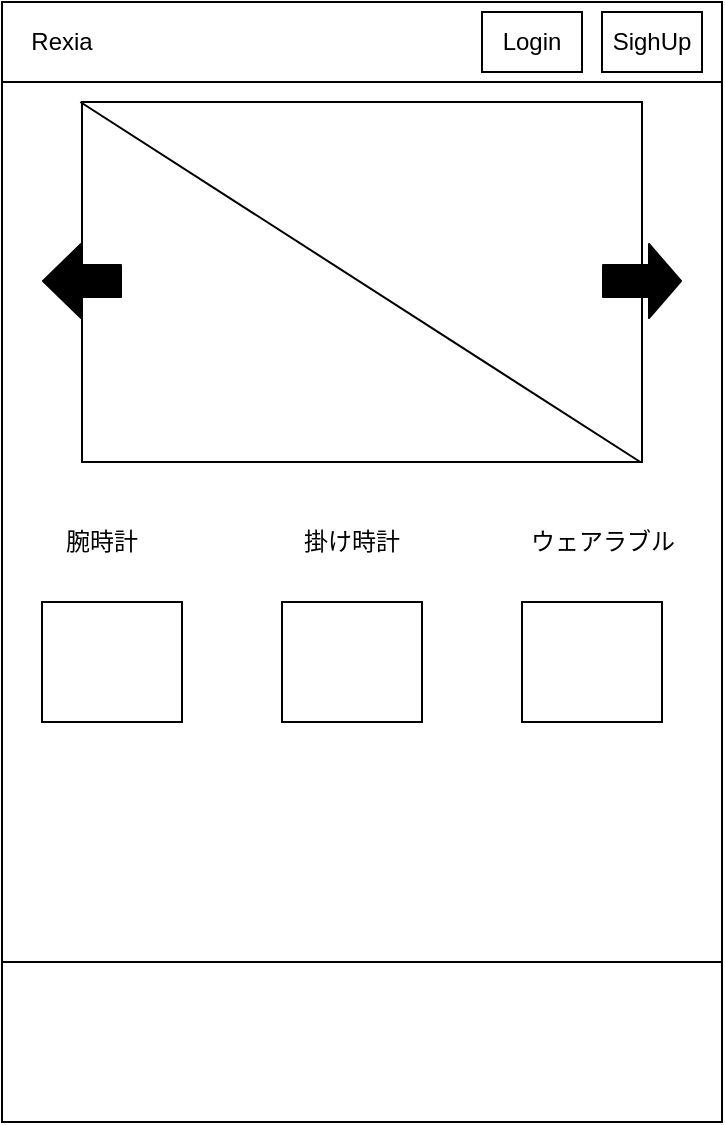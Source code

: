 <mxfile version="12.2.4" pages="1"><diagram id="uNJuVNzyWlBky5AoH4Xr" name="ページ1"><mxGraphModel dx="1137" dy="638" grid="1" gridSize="10" guides="1" tooltips="1" connect="1" arrows="1" fold="1" page="1" pageScale="1" pageWidth="827" pageHeight="1169" math="0" shadow="0"><root><mxCell id="0"/><mxCell id="1" parent="0"/><mxCell id="19" value="" style="rounded=0;whiteSpace=wrap;html=1;" parent="1" vertex="1"><mxGeometry x="40" y="40" width="360" height="560" as="geometry"/></mxCell><mxCell id="20" value="" style="rounded=0;whiteSpace=wrap;html=1;" vertex="1" parent="1"><mxGeometry x="40" y="40" width="360" height="40" as="geometry"/></mxCell><mxCell id="21" value="" style="rounded=0;whiteSpace=wrap;html=1;" vertex="1" parent="1"><mxGeometry x="80" y="90" width="280" height="180" as="geometry"/></mxCell><mxCell id="22" value="" style="endArrow=none;html=1;entryX=-0.003;entryY=0;entryDx=0;entryDy=0;entryPerimeter=0;exitX=0.997;exitY=1;exitDx=0;exitDy=0;exitPerimeter=0;" edge="1" parent="1" source="21" target="21"><mxGeometry width="50" height="50" relative="1" as="geometry"><mxPoint x="40" y="440" as="sourcePoint"/><mxPoint x="90" y="390" as="targetPoint"/></mxGeometry></mxCell><mxCell id="24" value="" style="shape=flexArrow;endArrow=classic;html=1;fillColor=#000000;width=16;endSize=5;" edge="1" parent="1"><mxGeometry width="50" height="50" relative="1" as="geometry"><mxPoint x="340" y="179.5" as="sourcePoint"/><mxPoint x="380" y="179.5" as="targetPoint"/></mxGeometry></mxCell><mxCell id="26" value="" style="shape=flexArrow;endArrow=none;html=1;fillColor=#000000;width=16;endSize=5;startArrow=block;startFill=0;endFill=0;" edge="1" parent="1"><mxGeometry width="50" height="50" relative="1" as="geometry"><mxPoint x="60" y="179.5" as="sourcePoint"/><mxPoint x="100" y="179.5" as="targetPoint"/></mxGeometry></mxCell><mxCell id="27" value="SighUp" style="rounded=0;whiteSpace=wrap;html=1;" vertex="1" parent="1"><mxGeometry x="340" y="45" width="50" height="30" as="geometry"/></mxCell><mxCell id="28" value="Login" style="rounded=0;whiteSpace=wrap;html=1;" vertex="1" parent="1"><mxGeometry x="280" y="45" width="50" height="30" as="geometry"/></mxCell><mxCell id="29" value="Rexia" style="text;html=1;strokeColor=none;fillColor=none;align=center;verticalAlign=middle;whiteSpace=wrap;rounded=0;" vertex="1" parent="1"><mxGeometry x="50" y="50" width="40" height="20" as="geometry"/></mxCell><mxCell id="32" value="腕時計&lt;span style=&quot;color: rgba(0 , 0 , 0 , 0) ; font-family: monospace ; font-size: 0px ; white-space: nowrap&quot;&gt;%3CmxGraphModel%3E%3Croot%3E%3CmxCell%20id%3D%220%22%2F%3E%3CmxCell%20id%3D%221%22%20parent%3D%220%22%2F%3E%3CmxCell%20id%3D%222%22%20value%3D%22Rexia%22%20style%3D%22text%3Bhtml%3D1%3BstrokeColor%3Dnone%3BfillColor%3Dnone%3Balign%3Dcenter%3BverticalAlign%3Dmiddle%3BwhiteSpace%3Dwrap%3Brounded%3D0%3B%22%20vertex%3D%221%22%20parent%3D%221%22%3E%3CmxGeometry%20x%3D%2250%22%20y%3D%2250%22%20width%3D%2240%22%20height%3D%2220%22%20as%3D%22geometry%22%2F%3E%3C%2FmxCell%3E%3C%2Froot%3E%3C%2FmxGraphModel%3E&lt;/span&gt;" style="text;html=1;strokeColor=none;fillColor=none;align=center;verticalAlign=middle;whiteSpace=wrap;rounded=0;" vertex="1" parent="1"><mxGeometry x="70" y="300" width="40" height="20" as="geometry"/></mxCell><mxCell id="33" value="掛け時計" style="text;html=1;strokeColor=none;fillColor=none;align=center;verticalAlign=middle;whiteSpace=wrap;rounded=0;" vertex="1" parent="1"><mxGeometry x="190" y="300" width="50" height="20" as="geometry"/></mxCell><mxCell id="34" value="ウェアラブル" style="text;html=1;strokeColor=none;fillColor=none;align=center;verticalAlign=middle;whiteSpace=wrap;rounded=0;" vertex="1" parent="1"><mxGeometry x="302.5" y="300" width="75" height="20" as="geometry"/></mxCell><mxCell id="35" value="" style="rounded=0;whiteSpace=wrap;html=1;" vertex="1" parent="1"><mxGeometry x="60" y="340" width="70" height="60" as="geometry"/></mxCell><mxCell id="36" value="" style="rounded=0;whiteSpace=wrap;html=1;" vertex="1" parent="1"><mxGeometry x="180" y="340" width="70" height="60" as="geometry"/></mxCell><mxCell id="37" value="" style="rounded=0;whiteSpace=wrap;html=1;" vertex="1" parent="1"><mxGeometry x="300" y="340" width="70" height="60" as="geometry"/></mxCell><mxCell id="38" value="" style="rounded=0;whiteSpace=wrap;html=1;" vertex="1" parent="1"><mxGeometry x="40" y="520" width="360" height="80" as="geometry"/></mxCell></root></mxGraphModel></diagram></mxfile>